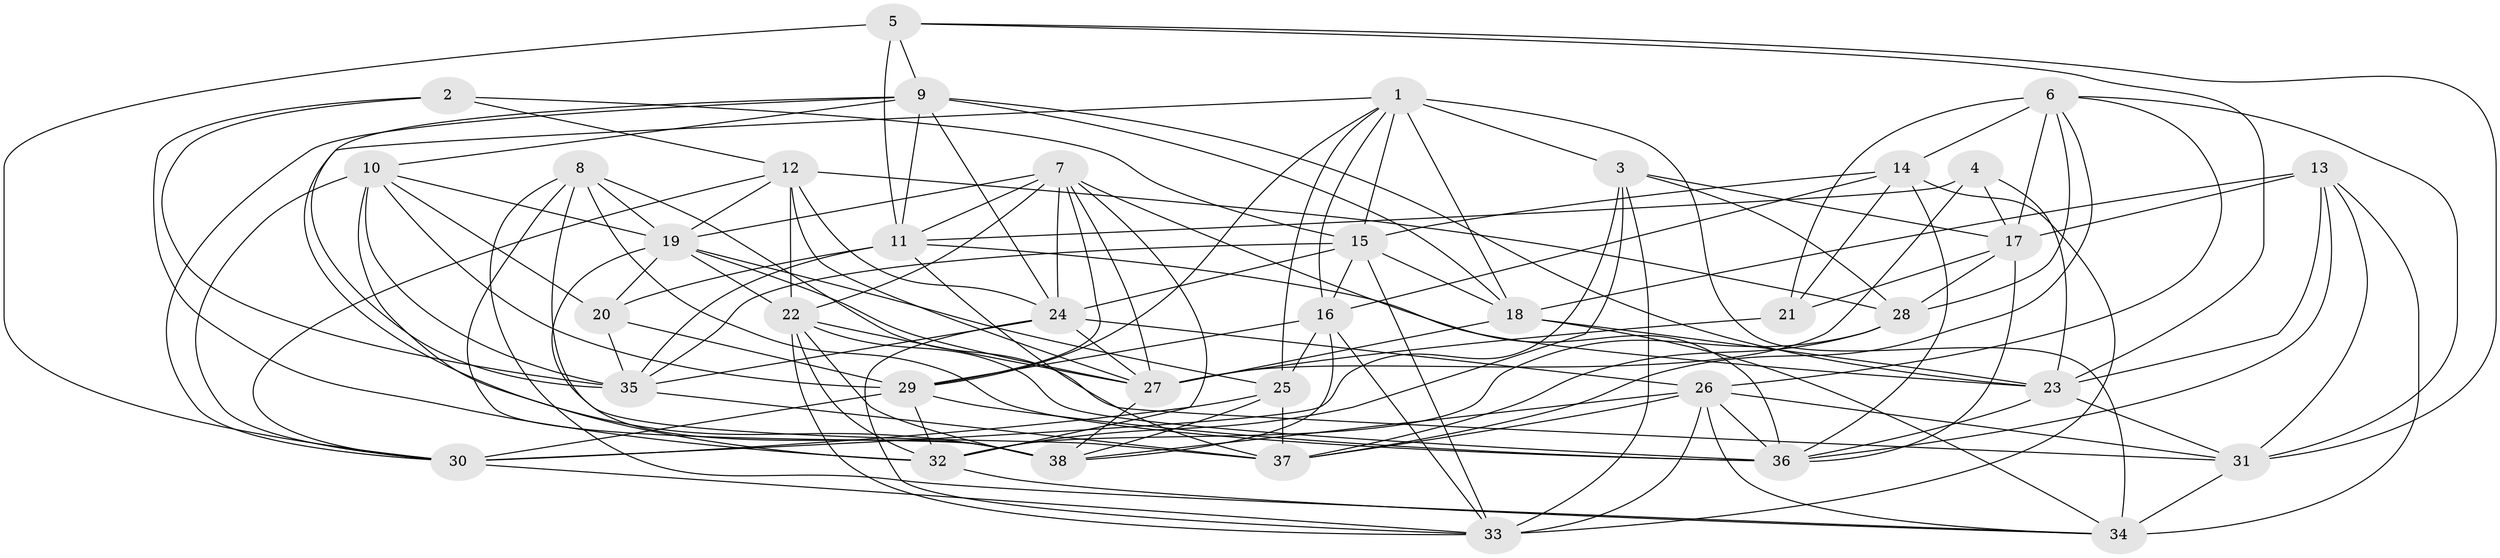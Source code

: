 // original degree distribution, {4: 1.0}
// Generated by graph-tools (version 1.1) at 2025/38/03/04/25 23:38:09]
// undirected, 38 vertices, 134 edges
graph export_dot {
  node [color=gray90,style=filled];
  1;
  2;
  3;
  4;
  5;
  6;
  7;
  8;
  9;
  10;
  11;
  12;
  13;
  14;
  15;
  16;
  17;
  18;
  19;
  20;
  21;
  22;
  23;
  24;
  25;
  26;
  27;
  28;
  29;
  30;
  31;
  32;
  33;
  34;
  35;
  36;
  37;
  38;
  1 -- 3 [weight=1.0];
  1 -- 15 [weight=1.0];
  1 -- 16 [weight=1.0];
  1 -- 18 [weight=1.0];
  1 -- 25 [weight=1.0];
  1 -- 29 [weight=1.0];
  1 -- 34 [weight=1.0];
  1 -- 38 [weight=1.0];
  2 -- 12 [weight=1.0];
  2 -- 15 [weight=1.0];
  2 -- 32 [weight=1.0];
  2 -- 35 [weight=1.0];
  3 -- 17 [weight=2.0];
  3 -- 28 [weight=1.0];
  3 -- 30 [weight=1.0];
  3 -- 32 [weight=2.0];
  3 -- 33 [weight=1.0];
  4 -- 11 [weight=1.0];
  4 -- 17 [weight=2.0];
  4 -- 23 [weight=1.0];
  4 -- 27 [weight=2.0];
  5 -- 9 [weight=1.0];
  5 -- 11 [weight=1.0];
  5 -- 23 [weight=1.0];
  5 -- 30 [weight=2.0];
  5 -- 31 [weight=1.0];
  6 -- 14 [weight=3.0];
  6 -- 17 [weight=1.0];
  6 -- 21 [weight=1.0];
  6 -- 26 [weight=1.0];
  6 -- 28 [weight=1.0];
  6 -- 31 [weight=1.0];
  6 -- 37 [weight=2.0];
  7 -- 11 [weight=1.0];
  7 -- 19 [weight=2.0];
  7 -- 22 [weight=1.0];
  7 -- 24 [weight=1.0];
  7 -- 27 [weight=1.0];
  7 -- 29 [weight=1.0];
  7 -- 32 [weight=1.0];
  7 -- 36 [weight=2.0];
  8 -- 19 [weight=1.0];
  8 -- 31 [weight=1.0];
  8 -- 34 [weight=1.0];
  8 -- 36 [weight=1.0];
  8 -- 37 [weight=1.0];
  8 -- 38 [weight=1.0];
  9 -- 10 [weight=1.0];
  9 -- 11 [weight=1.0];
  9 -- 18 [weight=1.0];
  9 -- 23 [weight=1.0];
  9 -- 24 [weight=1.0];
  9 -- 30 [weight=1.0];
  9 -- 35 [weight=1.0];
  10 -- 19 [weight=1.0];
  10 -- 20 [weight=1.0];
  10 -- 29 [weight=1.0];
  10 -- 30 [weight=1.0];
  10 -- 32 [weight=2.0];
  10 -- 35 [weight=1.0];
  11 -- 20 [weight=1.0];
  11 -- 23 [weight=1.0];
  11 -- 35 [weight=1.0];
  11 -- 37 [weight=1.0];
  12 -- 19 [weight=1.0];
  12 -- 22 [weight=1.0];
  12 -- 24 [weight=2.0];
  12 -- 27 [weight=1.0];
  12 -- 28 [weight=1.0];
  12 -- 30 [weight=1.0];
  13 -- 17 [weight=2.0];
  13 -- 18 [weight=1.0];
  13 -- 23 [weight=2.0];
  13 -- 31 [weight=1.0];
  13 -- 34 [weight=1.0];
  13 -- 36 [weight=1.0];
  14 -- 15 [weight=1.0];
  14 -- 16 [weight=1.0];
  14 -- 21 [weight=1.0];
  14 -- 33 [weight=1.0];
  14 -- 36 [weight=1.0];
  15 -- 16 [weight=1.0];
  15 -- 18 [weight=3.0];
  15 -- 24 [weight=1.0];
  15 -- 33 [weight=1.0];
  15 -- 35 [weight=1.0];
  16 -- 25 [weight=2.0];
  16 -- 29 [weight=1.0];
  16 -- 33 [weight=1.0];
  16 -- 38 [weight=1.0];
  17 -- 21 [weight=1.0];
  17 -- 28 [weight=1.0];
  17 -- 36 [weight=1.0];
  18 -- 23 [weight=2.0];
  18 -- 27 [weight=1.0];
  18 -- 34 [weight=1.0];
  19 -- 20 [weight=1.0];
  19 -- 22 [weight=1.0];
  19 -- 25 [weight=1.0];
  19 -- 27 [weight=1.0];
  19 -- 38 [weight=1.0];
  20 -- 29 [weight=1.0];
  20 -- 35 [weight=2.0];
  21 -- 27 [weight=1.0];
  22 -- 27 [weight=1.0];
  22 -- 32 [weight=1.0];
  22 -- 33 [weight=1.0];
  22 -- 36 [weight=1.0];
  22 -- 38 [weight=1.0];
  23 -- 31 [weight=1.0];
  23 -- 36 [weight=1.0];
  24 -- 26 [weight=1.0];
  24 -- 27 [weight=1.0];
  24 -- 33 [weight=1.0];
  24 -- 35 [weight=2.0];
  25 -- 30 [weight=2.0];
  25 -- 37 [weight=3.0];
  25 -- 38 [weight=1.0];
  26 -- 31 [weight=1.0];
  26 -- 33 [weight=1.0];
  26 -- 34 [weight=1.0];
  26 -- 36 [weight=1.0];
  26 -- 37 [weight=1.0];
  26 -- 38 [weight=1.0];
  27 -- 38 [weight=1.0];
  28 -- 32 [weight=1.0];
  28 -- 37 [weight=1.0];
  29 -- 30 [weight=1.0];
  29 -- 32 [weight=1.0];
  29 -- 36 [weight=1.0];
  30 -- 33 [weight=1.0];
  31 -- 34 [weight=2.0];
  32 -- 34 [weight=1.0];
  35 -- 37 [weight=1.0];
}
